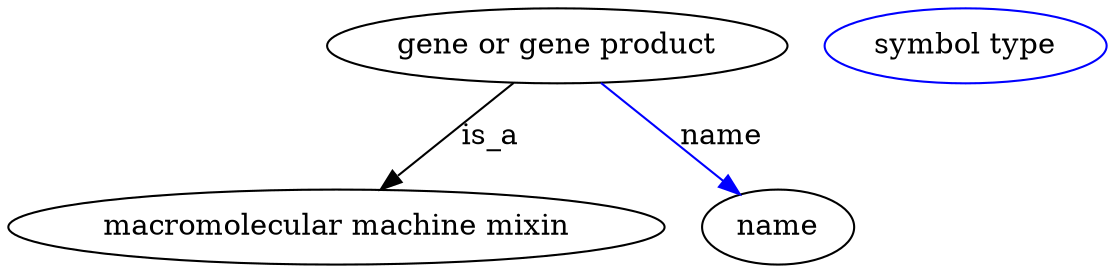 digraph {
	graph [bb="0,0,526.88,123"];
	node [label="\N"];
	"gene or gene product"	 [height=0.5,
		label="gene or gene product",
		pos="263.29,105",
		width=3.0692];
	"macromolecular machine mixin"	 [height=0.5,
		pos="157.29,18",
		width=4.3691];
	"gene or gene product" -> "macromolecular machine mixin"	 [label=is_a,
		lp="231.29,61.5",
		pos="e,179.33,36.091 241.58,87.184 225.96,74.368 204.7,56.917 187.44,42.748"];
	name	 [height=0.5,
		pos="369.29,18",
		width=1.011];
	"gene or gene product" -> name	 [color=blue,
		label=name,
		lp="342.29,61.5",
		pos="e,350.45,33.462 284.99,87.184 301.7,73.475 324.86,54.464 342.68,39.838",
		style=solid];
	"macromolecular machine mixin_name"	 [color=blue,
		height=0.5,
		label="symbol type",
		pos="459.29,105",
		width=1.8776];
}
